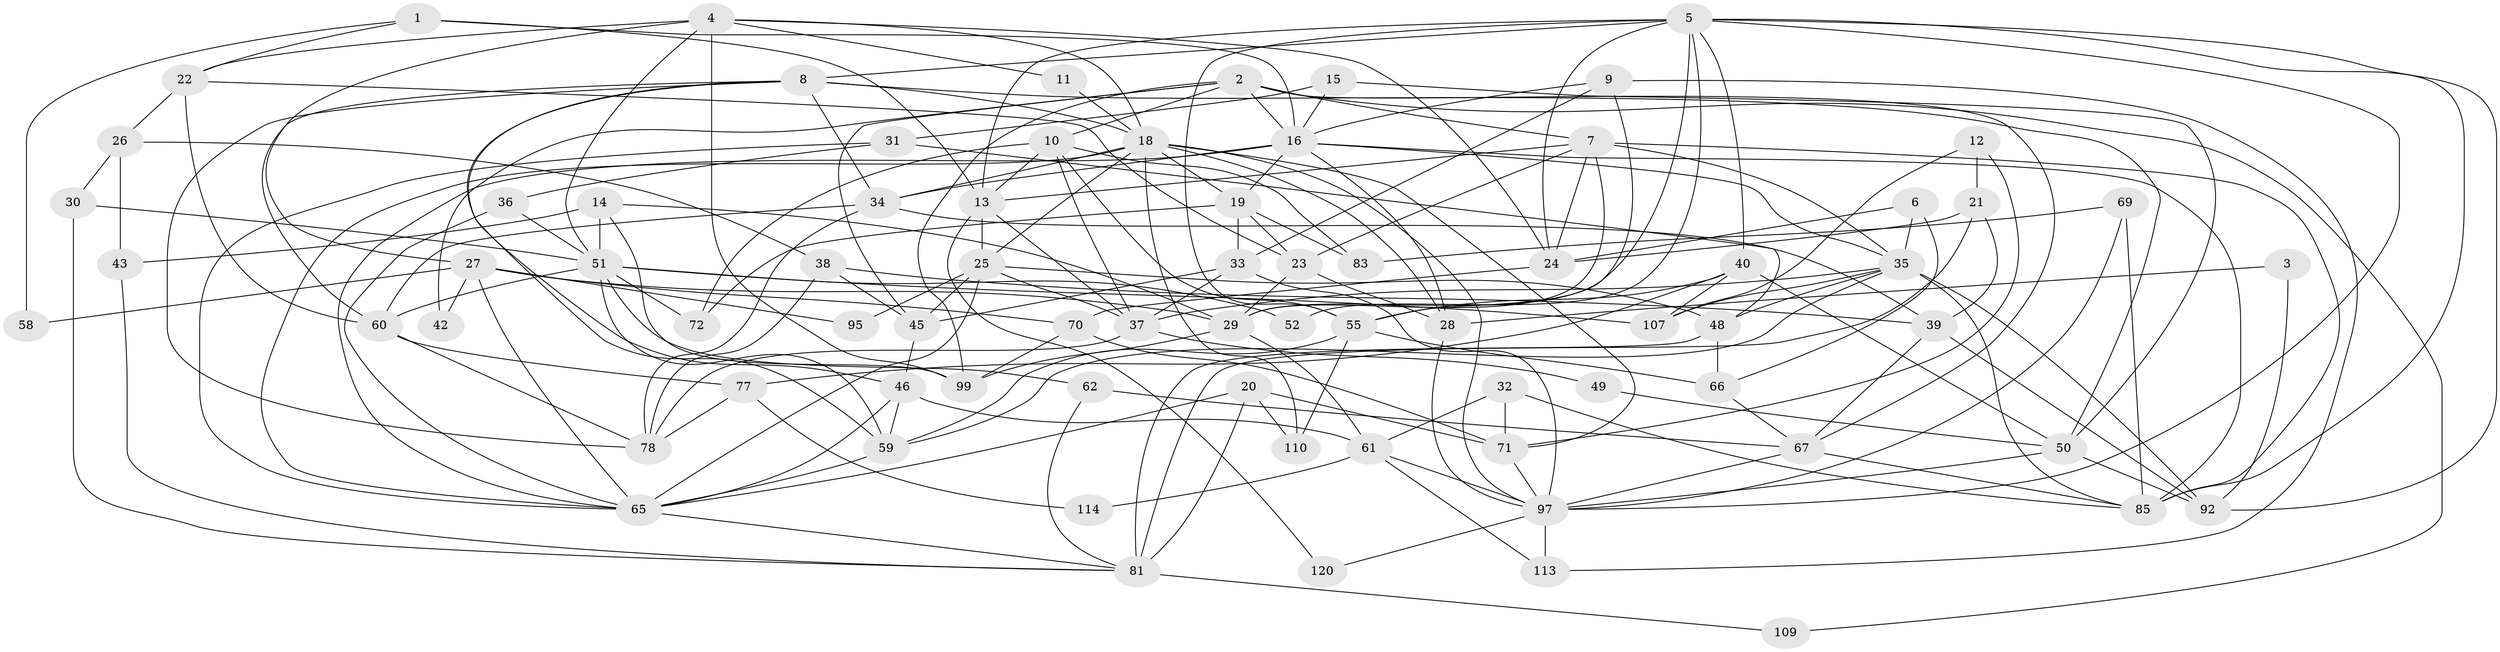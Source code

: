 // Generated by graph-tools (version 1.1) at 2025/52/02/27/25 19:52:08]
// undirected, 76 vertices, 193 edges
graph export_dot {
graph [start="1"]
  node [color=gray90,style=filled];
  1 [super="+64"];
  2 [super="+94"];
  3;
  4 [super="+96"];
  5 [super="+101"];
  6;
  7 [super="+47"];
  8 [super="+17"];
  9 [super="+74"];
  10 [super="+90"];
  11;
  12 [super="+103"];
  13 [super="+102"];
  14;
  15;
  16 [super="+54"];
  18 [super="+98"];
  19 [super="+84"];
  20 [super="+41"];
  21;
  22;
  23 [super="+111"];
  24 [super="+91"];
  25 [super="+87"];
  26 [super="+80"];
  27 [super="+115"];
  28 [super="+79"];
  29 [super="+93"];
  30;
  31 [super="+63"];
  32 [super="+56"];
  33 [super="+100"];
  34 [super="+86"];
  35 [super="+53"];
  36;
  37 [super="+73"];
  38;
  39 [super="+88"];
  40 [super="+44"];
  42;
  43;
  45 [super="+89"];
  46;
  48 [super="+106"];
  49;
  50 [super="+57"];
  51 [super="+76"];
  52;
  55 [super="+105"];
  58;
  59;
  60 [super="+75"];
  61;
  62;
  65 [super="+119"];
  66 [super="+104"];
  67 [super="+68"];
  69;
  70;
  71 [super="+108"];
  72;
  77;
  78 [super="+82"];
  81 [super="+116"];
  83;
  85;
  92;
  95;
  97 [super="+117"];
  99 [super="+112"];
  107;
  109;
  110 [super="+118"];
  113;
  114;
  120;
  1 -- 22;
  1 -- 58;
  1 -- 13;
  1 -- 16;
  2 -- 45;
  2 -- 99;
  2 -- 42;
  2 -- 109;
  2 -- 16;
  2 -- 67;
  2 -- 10;
  2 -- 7;
  3 -- 92;
  3 -- 28;
  4 -- 99;
  4 -- 11;
  4 -- 27;
  4 -- 51;
  4 -- 18;
  4 -- 24;
  4 -- 22;
  5 -- 8;
  5 -- 92;
  5 -- 85;
  5 -- 13;
  5 -- 24;
  5 -- 55;
  5 -- 97;
  5 -- 52;
  5 -- 29;
  5 -- 40;
  6 -- 66;
  6 -- 35;
  6 -- 24;
  7 -- 35;
  7 -- 13;
  7 -- 29;
  7 -- 85;
  7 -- 23;
  7 -- 24;
  8 -- 59;
  8 -- 46;
  8 -- 60;
  8 -- 50;
  8 -- 34;
  8 -- 18;
  8 -- 78;
  9 -- 16;
  9 -- 113;
  9 -- 33;
  9 -- 55;
  10 -- 72;
  10 -- 83;
  10 -- 37;
  10 -- 13;
  10 -- 55;
  11 -- 18;
  12 -- 107;
  12 -- 21;
  12 -- 71;
  13 -- 25;
  13 -- 120;
  13 -- 37;
  14 -- 29;
  14 -- 51;
  14 -- 43;
  14 -- 99;
  15 -- 50;
  15 -- 31;
  15 -- 16;
  16 -- 35;
  16 -- 34;
  16 -- 65;
  16 -- 19;
  16 -- 85;
  16 -- 28;
  18 -- 65;
  18 -- 19;
  18 -- 71;
  18 -- 97;
  18 -- 28;
  18 -- 34;
  18 -- 25;
  18 -- 110;
  19 -- 72;
  19 -- 33;
  19 -- 83;
  19 -- 23;
  20 -- 81 [weight=2];
  20 -- 65;
  20 -- 110;
  20 -- 71;
  21 -- 24;
  21 -- 81;
  21 -- 39;
  22 -- 23;
  22 -- 60;
  22 -- 26;
  23 -- 29;
  23 -- 28;
  24 -- 70;
  25 -- 65;
  25 -- 45;
  25 -- 48;
  25 -- 37;
  25 -- 95;
  26 -- 43;
  26 -- 38;
  26 -- 30;
  27 -- 70;
  27 -- 95;
  27 -- 65;
  27 -- 58;
  27 -- 42;
  27 -- 29;
  28 -- 97;
  29 -- 61;
  29 -- 99;
  30 -- 51;
  30 -- 81;
  31 -- 36;
  31 -- 65;
  31 -- 48;
  32 -- 85;
  32 -- 71;
  32 -- 61;
  33 -- 37;
  33 -- 97;
  33 -- 45;
  34 -- 39;
  34 -- 60;
  34 -- 78;
  35 -- 37;
  35 -- 107;
  35 -- 85;
  35 -- 59;
  35 -- 92;
  35 -- 48;
  36 -- 51;
  36 -- 65;
  37 -- 49;
  37 -- 78;
  38 -- 39;
  38 -- 78;
  38 -- 45;
  39 -- 67;
  39 -- 92;
  40 -- 107;
  40 -- 55;
  40 -- 50;
  40 -- 77;
  43 -- 81;
  45 -- 46;
  46 -- 59;
  46 -- 61;
  46 -- 65;
  48 -- 66 [weight=2];
  48 -- 81;
  49 -- 50;
  50 -- 92;
  50 -- 97;
  51 -- 107;
  51 -- 59;
  51 -- 60;
  51 -- 52;
  51 -- 72;
  51 -- 62;
  55 -- 59;
  55 -- 66;
  55 -- 110;
  59 -- 65;
  60 -- 77;
  60 -- 78;
  61 -- 97;
  61 -- 113;
  61 -- 114;
  62 -- 81;
  62 -- 67;
  65 -- 81;
  66 -- 67;
  67 -- 85;
  67 -- 97;
  69 -- 85;
  69 -- 83;
  69 -- 97;
  70 -- 71;
  70 -- 99;
  71 -- 97;
  77 -- 78;
  77 -- 114;
  81 -- 109;
  97 -- 113;
  97 -- 120;
}
